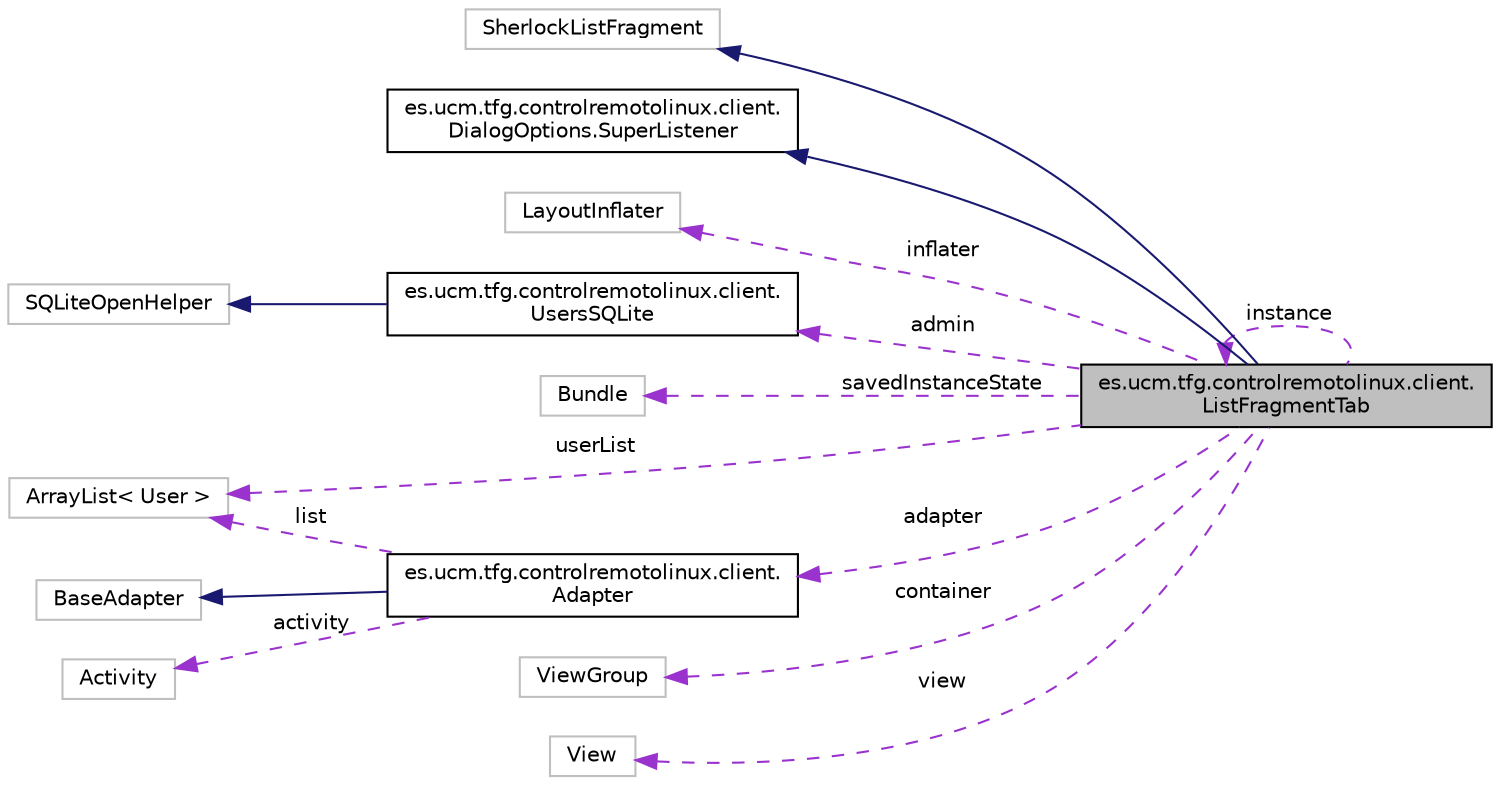 digraph "es.ucm.tfg.controlremotolinux.client.ListFragmentTab"
{
  edge [fontname="Helvetica",fontsize="10",labelfontname="Helvetica",labelfontsize="10"];
  node [fontname="Helvetica",fontsize="10",shape=record];
  rankdir="LR";
  Node1 [label="es.ucm.tfg.controlremotolinux.client.\lListFragmentTab",height=0.2,width=0.4,color="black", fillcolor="grey75", style="filled" fontcolor="black"];
  Node2 -> Node1 [dir="back",color="midnightblue",fontsize="10",style="solid",fontname="Helvetica"];
  Node2 [label="SherlockListFragment",height=0.2,width=0.4,color="grey75", fillcolor="white", style="filled"];
  Node3 -> Node1 [dir="back",color="midnightblue",fontsize="10",style="solid",fontname="Helvetica"];
  Node3 [label="es.ucm.tfg.controlremotolinux.client.\lDialogOptions.SuperListener",height=0.2,width=0.4,color="black", fillcolor="white", style="filled",URL="$interfacees_1_1ucm_1_1tfg_1_1controlremotolinux_1_1client_1_1DialogOptions_1_1SuperListener.html"];
  Node4 -> Node1 [dir="back",color="darkorchid3",fontsize="10",style="dashed",label=" inflater" ,fontname="Helvetica"];
  Node4 [label="LayoutInflater",height=0.2,width=0.4,color="grey75", fillcolor="white", style="filled"];
  Node5 -> Node1 [dir="back",color="darkorchid3",fontsize="10",style="dashed",label=" admin" ,fontname="Helvetica"];
  Node5 [label="es.ucm.tfg.controlremotolinux.client.\lUsersSQLite",height=0.2,width=0.4,color="black", fillcolor="white", style="filled",URL="$classes_1_1ucm_1_1tfg_1_1controlremotolinux_1_1client_1_1UsersSQLite.html",tooltip="Clase encargada del control de la base de datos."];
  Node6 -> Node5 [dir="back",color="midnightblue",fontsize="10",style="solid",fontname="Helvetica"];
  Node6 [label="SQLiteOpenHelper",height=0.2,width=0.4,color="grey75", fillcolor="white", style="filled"];
  Node1 -> Node1 [dir="back",color="darkorchid3",fontsize="10",style="dashed",label=" instance" ,fontname="Helvetica"];
  Node7 -> Node1 [dir="back",color="darkorchid3",fontsize="10",style="dashed",label=" savedInstanceState" ,fontname="Helvetica"];
  Node7 [label="Bundle",height=0.2,width=0.4,color="grey75", fillcolor="white", style="filled"];
  Node8 -> Node1 [dir="back",color="darkorchid3",fontsize="10",style="dashed",label=" userList" ,fontname="Helvetica"];
  Node8 [label="ArrayList\< User \>",height=0.2,width=0.4,color="grey75", fillcolor="white", style="filled"];
  Node9 -> Node1 [dir="back",color="darkorchid3",fontsize="10",style="dashed",label=" container" ,fontname="Helvetica"];
  Node9 [label="ViewGroup",height=0.2,width=0.4,color="grey75", fillcolor="white", style="filled"];
  Node10 -> Node1 [dir="back",color="darkorchid3",fontsize="10",style="dashed",label=" view" ,fontname="Helvetica"];
  Node10 [label="View",height=0.2,width=0.4,color="grey75", fillcolor="white", style="filled"];
  Node11 -> Node1 [dir="back",color="darkorchid3",fontsize="10",style="dashed",label=" adapter" ,fontname="Helvetica"];
  Node11 [label="es.ucm.tfg.controlremotolinux.client.\lAdapter",height=0.2,width=0.4,color="black", fillcolor="white", style="filled",URL="$classes_1_1ucm_1_1tfg_1_1controlremotolinux_1_1client_1_1Adapter.html"];
  Node12 -> Node11 [dir="back",color="midnightblue",fontsize="10",style="solid",fontname="Helvetica"];
  Node12 [label="BaseAdapter",height=0.2,width=0.4,color="grey75", fillcolor="white", style="filled"];
  Node13 -> Node11 [dir="back",color="darkorchid3",fontsize="10",style="dashed",label=" activity" ,fontname="Helvetica"];
  Node13 [label="Activity",height=0.2,width=0.4,color="grey75", fillcolor="white", style="filled"];
  Node8 -> Node11 [dir="back",color="darkorchid3",fontsize="10",style="dashed",label=" list" ,fontname="Helvetica"];
}
